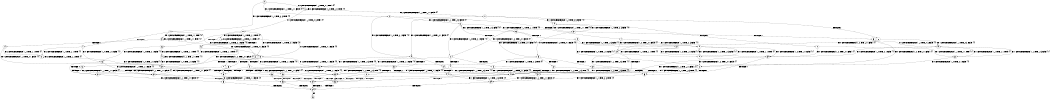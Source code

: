 digraph BCG {
size = "7, 10.5";
center = TRUE;
node [shape = circle];
0 [peripheries = 2];
0 -> 1 [label = "EX !1 !ATOMIC_EXCH_BRANCH (1, +1, TRUE, +0, 3, TRUE) !{0}"];
0 -> 2 [label = "EX !2 !ATOMIC_EXCH_BRANCH (1, +1, TRUE, +1, 1, FALSE) !{0}"];
0 -> 3 [label = "EX !0 !ATOMIC_EXCH_BRANCH (1, +0, TRUE, +0, 1, TRUE) !{0}"];
1 -> 4 [label = "TERMINATE !1"];
1 -> 5 [label = "EX !2 !ATOMIC_EXCH_BRANCH (1, +1, TRUE, +1, 1, TRUE) !{0}"];
1 -> 6 [label = "EX !0 !ATOMIC_EXCH_BRANCH (1, +0, TRUE, +0, 1, FALSE) !{0}"];
2 -> 7 [label = "TERMINATE !2"];
2 -> 8 [label = "EX !1 !ATOMIC_EXCH_BRANCH (1, +1, TRUE, +0, 3, FALSE) !{0}"];
2 -> 9 [label = "EX !0 !ATOMIC_EXCH_BRANCH (1, +0, TRUE, +0, 1, FALSE) !{0}"];
3 -> 10 [label = "EX !1 !ATOMIC_EXCH_BRANCH (1, +1, TRUE, +0, 3, TRUE) !{0}"];
3 -> 11 [label = "EX !2 !ATOMIC_EXCH_BRANCH (1, +1, TRUE, +1, 1, FALSE) !{0}"];
3 -> 3 [label = "EX !0 !ATOMIC_EXCH_BRANCH (1, +0, TRUE, +0, 1, TRUE) !{0}"];
4 -> 12 [label = "EX !2 !ATOMIC_EXCH_BRANCH (1, +1, TRUE, +1, 1, TRUE) !{1}"];
4 -> 13 [label = "EX !0 !ATOMIC_EXCH_BRANCH (1, +0, TRUE, +0, 1, FALSE) !{1}"];
5 -> 14 [label = "TERMINATE !1"];
5 -> 15 [label = "EX !0 !ATOMIC_EXCH_BRANCH (1, +0, TRUE, +0, 1, FALSE) !{0}"];
5 -> 5 [label = "EX !2 !ATOMIC_EXCH_BRANCH (1, +1, TRUE, +1, 1, TRUE) !{0}"];
6 -> 16 [label = "TERMINATE !1"];
6 -> 17 [label = "TERMINATE !0"];
6 -> 18 [label = "EX !2 !ATOMIC_EXCH_BRANCH (1, +1, TRUE, +1, 1, FALSE) !{0}"];
7 -> 19 [label = "EX !1 !ATOMIC_EXCH_BRANCH (1, +1, TRUE, +0, 3, FALSE) !{1}"];
7 -> 20 [label = "EX !0 !ATOMIC_EXCH_BRANCH (1, +0, TRUE, +0, 1, FALSE) !{1}"];
8 -> 21 [label = "TERMINATE !2"];
8 -> 22 [label = "EX !0 !ATOMIC_EXCH_BRANCH (1, +0, TRUE, +0, 1, FALSE) !{0}"];
8 -> 23 [label = "EX !1 !ATOMIC_EXCH_BRANCH (1, +1, TRUE, +1, 1, TRUE) !{0}"];
9 -> 24 [label = "TERMINATE !2"];
9 -> 25 [label = "TERMINATE !0"];
9 -> 18 [label = "EX !1 !ATOMIC_EXCH_BRANCH (1, +1, TRUE, +0, 3, TRUE) !{0}"];
10 -> 26 [label = "TERMINATE !1"];
10 -> 27 [label = "EX !2 !ATOMIC_EXCH_BRANCH (1, +1, TRUE, +1, 1, TRUE) !{0}"];
10 -> 6 [label = "EX !0 !ATOMIC_EXCH_BRANCH (1, +0, TRUE, +0, 1, FALSE) !{0}"];
11 -> 28 [label = "TERMINATE !2"];
11 -> 29 [label = "EX !1 !ATOMIC_EXCH_BRANCH (1, +1, TRUE, +0, 3, FALSE) !{0}"];
11 -> 9 [label = "EX !0 !ATOMIC_EXCH_BRANCH (1, +0, TRUE, +0, 1, FALSE) !{0}"];
12 -> 30 [label = "EX !0 !ATOMIC_EXCH_BRANCH (1, +0, TRUE, +0, 1, FALSE) !{1}"];
12 -> 12 [label = "EX !2 !ATOMIC_EXCH_BRANCH (1, +1, TRUE, +1, 1, TRUE) !{1}"];
13 -> 31 [label = "TERMINATE !0"];
13 -> 32 [label = "EX !2 !ATOMIC_EXCH_BRANCH (1, +1, TRUE, +1, 1, FALSE) !{1}"];
14 -> 12 [label = "EX !2 !ATOMIC_EXCH_BRANCH (1, +1, TRUE, +1, 1, TRUE) !{1}"];
14 -> 30 [label = "EX !0 !ATOMIC_EXCH_BRANCH (1, +0, TRUE, +0, 1, FALSE) !{1}"];
15 -> 33 [label = "TERMINATE !1"];
15 -> 34 [label = "TERMINATE !0"];
15 -> 18 [label = "EX !2 !ATOMIC_EXCH_BRANCH (1, +1, TRUE, +1, 1, FALSE) !{0}"];
16 -> 31 [label = "TERMINATE !0"];
16 -> 32 [label = "EX !2 !ATOMIC_EXCH_BRANCH (1, +1, TRUE, +1, 1, FALSE) !{1}"];
17 -> 31 [label = "TERMINATE !1"];
17 -> 35 [label = "EX !2 !ATOMIC_EXCH_BRANCH (1, +1, TRUE, +1, 1, FALSE) !{1}"];
18 -> 36 [label = "TERMINATE !1"];
18 -> 37 [label = "TERMINATE !2"];
18 -> 38 [label = "TERMINATE !0"];
19 -> 39 [label = "EX !0 !ATOMIC_EXCH_BRANCH (1, +0, TRUE, +0, 1, FALSE) !{1}"];
19 -> 40 [label = "EX !1 !ATOMIC_EXCH_BRANCH (1, +1, TRUE, +1, 1, TRUE) !{1}"];
20 -> 41 [label = "TERMINATE !0"];
20 -> 42 [label = "EX !1 !ATOMIC_EXCH_BRANCH (1, +1, TRUE, +0, 3, TRUE) !{1}"];
21 -> 40 [label = "EX !1 !ATOMIC_EXCH_BRANCH (1, +1, TRUE, +1, 1, TRUE) !{1}"];
21 -> 39 [label = "EX !0 !ATOMIC_EXCH_BRANCH (1, +0, TRUE, +0, 1, FALSE) !{1}"];
22 -> 43 [label = "TERMINATE !2"];
22 -> 44 [label = "TERMINATE !0"];
22 -> 18 [label = "EX !1 !ATOMIC_EXCH_BRANCH (1, +1, TRUE, +1, 1, FALSE) !{0}"];
23 -> 45 [label = "TERMINATE !2"];
23 -> 46 [label = "EX !0 !ATOMIC_EXCH_BRANCH (1, +0, TRUE, +0, 1, FALSE) !{0}"];
23 -> 8 [label = "EX !1 !ATOMIC_EXCH_BRANCH (1, +1, TRUE, +0, 3, FALSE) !{0}"];
24 -> 41 [label = "TERMINATE !0"];
24 -> 42 [label = "EX !1 !ATOMIC_EXCH_BRANCH (1, +1, TRUE, +0, 3, TRUE) !{1}"];
25 -> 41 [label = "TERMINATE !2"];
25 -> 35 [label = "EX !1 !ATOMIC_EXCH_BRANCH (1, +1, TRUE, +0, 3, TRUE) !{1}"];
26 -> 13 [label = "EX !0 !ATOMIC_EXCH_BRANCH (1, +0, TRUE, +0, 1, FALSE) !{1}"];
26 -> 47 [label = "EX !2 !ATOMIC_EXCH_BRANCH (1, +1, TRUE, +1, 1, TRUE) !{1}"];
27 -> 48 [label = "TERMINATE !1"];
27 -> 27 [label = "EX !2 !ATOMIC_EXCH_BRANCH (1, +1, TRUE, +1, 1, TRUE) !{0}"];
27 -> 15 [label = "EX !0 !ATOMIC_EXCH_BRANCH (1, +0, TRUE, +0, 1, FALSE) !{0}"];
28 -> 20 [label = "EX !0 !ATOMIC_EXCH_BRANCH (1, +0, TRUE, +0, 1, FALSE) !{1}"];
28 -> 49 [label = "EX !1 !ATOMIC_EXCH_BRANCH (1, +1, TRUE, +0, 3, FALSE) !{1}"];
29 -> 50 [label = "TERMINATE !2"];
29 -> 51 [label = "EX !1 !ATOMIC_EXCH_BRANCH (1, +1, TRUE, +1, 1, TRUE) !{0}"];
29 -> 22 [label = "EX !0 !ATOMIC_EXCH_BRANCH (1, +0, TRUE, +0, 1, FALSE) !{0}"];
30 -> 52 [label = "TERMINATE !0"];
30 -> 32 [label = "EX !2 !ATOMIC_EXCH_BRANCH (1, +1, TRUE, +1, 1, FALSE) !{1}"];
31 -> 53 [label = "EX !2 !ATOMIC_EXCH_BRANCH (1, +1, TRUE, +1, 1, FALSE) !{2}"];
32 -> 54 [label = "TERMINATE !2"];
32 -> 55 [label = "TERMINATE !0"];
33 -> 32 [label = "EX !2 !ATOMIC_EXCH_BRANCH (1, +1, TRUE, +1, 1, FALSE) !{1}"];
33 -> 52 [label = "TERMINATE !0"];
34 -> 35 [label = "EX !2 !ATOMIC_EXCH_BRANCH (1, +1, TRUE, +1, 1, FALSE) !{1}"];
34 -> 52 [label = "TERMINATE !1"];
35 -> 55 [label = "TERMINATE !1"];
35 -> 56 [label = "TERMINATE !2"];
36 -> 54 [label = "TERMINATE !2"];
36 -> 55 [label = "TERMINATE !0"];
37 -> 54 [label = "TERMINATE !1"];
37 -> 56 [label = "TERMINATE !0"];
38 -> 55 [label = "TERMINATE !1"];
38 -> 56 [label = "TERMINATE !2"];
39 -> 57 [label = "TERMINATE !0"];
39 -> 42 [label = "EX !1 !ATOMIC_EXCH_BRANCH (1, +1, TRUE, +1, 1, FALSE) !{1}"];
40 -> 58 [label = "EX !0 !ATOMIC_EXCH_BRANCH (1, +0, TRUE, +0, 1, FALSE) !{1}"];
40 -> 19 [label = "EX !1 !ATOMIC_EXCH_BRANCH (1, +1, TRUE, +0, 3, FALSE) !{1}"];
41 -> 59 [label = "EX !1 !ATOMIC_EXCH_BRANCH (1, +1, TRUE, +0, 3, TRUE) !{2}"];
42 -> 54 [label = "TERMINATE !1"];
42 -> 56 [label = "TERMINATE !0"];
43 -> 42 [label = "EX !1 !ATOMIC_EXCH_BRANCH (1, +1, TRUE, +1, 1, FALSE) !{1}"];
43 -> 57 [label = "TERMINATE !0"];
44 -> 35 [label = "EX !1 !ATOMIC_EXCH_BRANCH (1, +1, TRUE, +1, 1, FALSE) !{1}"];
44 -> 57 [label = "TERMINATE !2"];
45 -> 19 [label = "EX !1 !ATOMIC_EXCH_BRANCH (1, +1, TRUE, +0, 3, FALSE) !{1}"];
45 -> 58 [label = "EX !0 !ATOMIC_EXCH_BRANCH (1, +0, TRUE, +0, 1, FALSE) !{1}"];
46 -> 60 [label = "TERMINATE !2"];
46 -> 61 [label = "TERMINATE !0"];
46 -> 18 [label = "EX !1 !ATOMIC_EXCH_BRANCH (1, +1, TRUE, +0, 3, TRUE) !{0}"];
47 -> 47 [label = "EX !2 !ATOMIC_EXCH_BRANCH (1, +1, TRUE, +1, 1, TRUE) !{1}"];
47 -> 30 [label = "EX !0 !ATOMIC_EXCH_BRANCH (1, +0, TRUE, +0, 1, FALSE) !{1}"];
48 -> 47 [label = "EX !2 !ATOMIC_EXCH_BRANCH (1, +1, TRUE, +1, 1, TRUE) !{1}"];
48 -> 30 [label = "EX !0 !ATOMIC_EXCH_BRANCH (1, +0, TRUE, +0, 1, FALSE) !{1}"];
49 -> 62 [label = "EX !1 !ATOMIC_EXCH_BRANCH (1, +1, TRUE, +1, 1, TRUE) !{1}"];
49 -> 39 [label = "EX !0 !ATOMIC_EXCH_BRANCH (1, +0, TRUE, +0, 1, FALSE) !{1}"];
50 -> 62 [label = "EX !1 !ATOMIC_EXCH_BRANCH (1, +1, TRUE, +1, 1, TRUE) !{1}"];
50 -> 39 [label = "EX !0 !ATOMIC_EXCH_BRANCH (1, +0, TRUE, +0, 1, FALSE) !{1}"];
51 -> 63 [label = "TERMINATE !2"];
51 -> 29 [label = "EX !1 !ATOMIC_EXCH_BRANCH (1, +1, TRUE, +0, 3, FALSE) !{0}"];
51 -> 46 [label = "EX !0 !ATOMIC_EXCH_BRANCH (1, +0, TRUE, +0, 1, FALSE) !{0}"];
52 -> 53 [label = "EX !2 !ATOMIC_EXCH_BRANCH (1, +1, TRUE, +1, 1, FALSE) !{2}"];
53 -> 64 [label = "TERMINATE !2"];
54 -> 64 [label = "TERMINATE !0"];
55 -> 64 [label = "TERMINATE !2"];
56 -> 64 [label = "TERMINATE !1"];
57 -> 59 [label = "EX !1 !ATOMIC_EXCH_BRANCH (1, +1, TRUE, +1, 1, FALSE) !{2}"];
58 -> 65 [label = "TERMINATE !0"];
58 -> 42 [label = "EX !1 !ATOMIC_EXCH_BRANCH (1, +1, TRUE, +0, 3, TRUE) !{1}"];
59 -> 64 [label = "TERMINATE !1"];
60 -> 42 [label = "EX !1 !ATOMIC_EXCH_BRANCH (1, +1, TRUE, +0, 3, TRUE) !{1}"];
60 -> 65 [label = "TERMINATE !0"];
61 -> 35 [label = "EX !1 !ATOMIC_EXCH_BRANCH (1, +1, TRUE, +0, 3, TRUE) !{1}"];
61 -> 65 [label = "TERMINATE !2"];
62 -> 49 [label = "EX !1 !ATOMIC_EXCH_BRANCH (1, +1, TRUE, +0, 3, FALSE) !{1}"];
62 -> 58 [label = "EX !0 !ATOMIC_EXCH_BRANCH (1, +0, TRUE, +0, 1, FALSE) !{1}"];
63 -> 49 [label = "EX !1 !ATOMIC_EXCH_BRANCH (1, +1, TRUE, +0, 3, FALSE) !{1}"];
63 -> 58 [label = "EX !0 !ATOMIC_EXCH_BRANCH (1, +0, TRUE, +0, 1, FALSE) !{1}"];
64 -> 66 [label = "exit"];
65 -> 59 [label = "EX !1 !ATOMIC_EXCH_BRANCH (1, +1, TRUE, +0, 3, TRUE) !{2}"];
}
